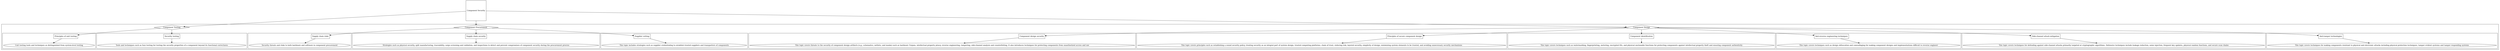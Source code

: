 digraph {
	graph [compound=true];
	node [fillcolor=blue];
	subgraph "cluster_Component Security" {
		subgraph "cluster_Component design security" {
			"cluster_Component design security"	[label="Component design security",
				shape=box];
			"Component design security_This topic covers threats to the security of component design artifacts (e.g., schematics, netlists, and \
masks) such as hardware Trojans, intellectual property piracy, reverse engineering, tampering, side-channel analysis and counterfeiting. \
It also introduces techniques for protecting components from unauthorized access and use"	[label="This topic covers threats to the security of component design artifacts (e.g., schematics, netlists, and masks) such as hardware \
Trojans, intellectual property piracy, reverse engineering, tampering, side-channel analysis and counterfeiting. It also introduces \
techniques for protecting components from unauthorized access and use"];
			"cluster_Component design security" -> "Component design security_This topic covers threats to the security of component design artifacts (e.g., schematics, netlists, and \
masks) such as hardware Trojans, intellectual property piracy, reverse engineering, tampering, side-channel analysis and counterfeiting. \
It also introduces techniques for protecting components from unauthorized access and use"	[minlen=1];
		}
		subgraph "cluster_Principles of secure component design" {
			"cluster_Principles of secure component design"	[label="Principles of secure component design",
				shape=box];
			"Principles of secure component design_This topic covers principles such as establishing a sound security policy, treating security \
as an integral part of system design, trusted computing platforms, chain of trust, reducing risk, layered security, simplicity of \
design, minimizing system elements to be trusted, and avoiding unnecessary security mechanisms"	[label="This topic covers principles such as establishing a sound security policy, treating security as an integral part of system design, \
trusted computing platforms, chain of trust, reducing risk, layered security, simplicity of design, minimizing system elements to \
be trusted, and avoiding unnecessary security mechanisms"];
			"cluster_Principles of secure component design" -> "Principles of secure component design_This topic covers principles such as establishing a sound security policy, treating security \
as an integral part of system design, trusted computing platforms, chain of trust, reducing risk, layered security, simplicity of \
design, minimizing system elements to be trusted, and avoiding unnecessary security mechanisms"	[minlen=1];
		}
		subgraph "cluster_Component identification" {
			"cluster_Component identification"	[label="Component identification",
				shape=box];
			"Component identification_This topic covers techniques such as watermarking, fingerprinting, metering, encrypted IDs, and physical \
unclonable functions for protecting components against intellectual property theft and ensuring component authenticity"	[label="This topic covers techniques such as watermarking, fingerprinting, metering, encrypted IDs, and physical unclonable functions for \
protecting components against intellectual property theft and ensuring component authenticity"];
			"cluster_Component identification" -> "Component identification_This topic covers techniques such as watermarking, fingerprinting, metering, encrypted IDs, and physical \
unclonable functions for protecting components against intellectual property theft and ensuring component authenticity"	[minlen=1];
		}
		subgraph "cluster_Anti-reverse engineering techniques" {
			"cluster_Anti-reverse engineering techniques"	[label="Anti-reverse engineering techniques",
				shape=box];
			"Anti-reverse engineering techniques_This topic covers techniques such as design obfuscation and camouflaging for making component \
designs and implementations difficult to reverse engineer"	[label="This topic covers techniques such as design obfuscation and camouflaging for making component designs and implementations difficult \
to reverse engineer"];
			"cluster_Anti-reverse engineering techniques" -> "Anti-reverse engineering techniques_This topic covers techniques such as design obfuscation and camouflaging for making component \
designs and implementations difficult to reverse engineer"	[minlen=1];
		}
		subgraph "cluster_Side-channel attack mitigation" {
			"cluster_Side-channel attack mitigation"	[label="Side-channel attack mitigation",
				shape=box];
			"Side-channel attack mitigation_This topic covers techniques for defending against side-channel attacks primarily targeted at cryptographic \
algorithms. Defensive techniques include leakage reduction, noise injection, frequent key updates, physical random functions, and \
secure scan chains"	[label="This topic covers techniques for defending against side-channel attacks primarily targeted at cryptographic algorithms. Defensive \
techniques include leakage reduction, noise injection, frequent key updates, physical random functions, and secure scan chains"];
			"cluster_Side-channel attack mitigation" -> "Side-channel attack mitigation_This topic covers techniques for defending against side-channel attacks primarily targeted at cryptographic \
algorithms. Defensive techniques include leakage reduction, noise injection, frequent key updates, physical random functions, and \
secure scan chains"	[minlen=1];
		}
		subgraph "cluster_Anti-tamper technologies" {
			"cluster_Anti-tamper technologies"	[label="Anti-tamper technologies",
				shape=box];
			"Anti-tamper technologies_This topic covers techniques for making components resistant to physical and electronic attacks including \
physical protection techniques, tamper evident systems and tamper responding systems"	[label="This topic covers techniques for making components resistant to physical and electronic attacks including physical protection techniques, \
tamper evident systems and tamper responding systems"];
			"cluster_Anti-tamper technologies" -> "Anti-tamper technologies_This topic covers techniques for making components resistant to physical and electronic attacks including \
physical protection techniques, tamper evident systems and tamper responding systems"	[minlen=1];
		}
		subgraph "cluster_Supply chain risks" {
			"cluster_Supply chain risks"	[label="Supply chain risks",
				shape=box];
			"Supply chain risks_Security threats and risks to both hardware and software in component procurement"	[label="Security threats and risks to both hardware and software in component procurement"];
			"cluster_Supply chain risks" -> "Supply chain risks_Security threats and risks to both hardware and software in component procurement"	[minlen=1];
		}
		subgraph "cluster_Supply chain security" {
			"cluster_Supply chain security"	[label="Supply chain security",
				shape=box];
			"Supply chain security_Strategies such as physical security, split manufacturing, traceability, cargo screening and validation, and \
inspections to detect and prevent compromises of component security during the procurement process"	[label="Strategies such as physical security, split manufacturing, traceability, cargo screening and validation, and inspections to detect \
and prevent compromises of component security during the procurement process"];
			"cluster_Supply chain security" -> "Supply chain security_Strategies such as physical security, split manufacturing, traceability, cargo screening and validation, and \
inspections to detect and prevent compromises of component security during the procurement process"	[minlen=1];
		}
		subgraph "cluster_Supplier vetting" {
			"cluster_Supplier vetting"	[label="Supplier vetting",
				shape=box];
			"Supplier vetting_This topic includes strategies such as supplier credentialing to establish trusted suppliers and transporters of \
components"	[label="This topic includes strategies such as supplier credentialing to establish trusted suppliers and transporters of components"];
			"cluster_Supplier vetting" -> "Supplier vetting_This topic includes strategies such as supplier credentialing to establish trusted suppliers and transporters of \
components"	[minlen=1];
		}
		subgraph "cluster_Principles of unit testing" {
			"cluster_Principles of unit testing"	[label="Principles of unit testing",
				shape=box];
			"Principles of unit testing_Unit testing tools and techniques as distinguished from system-level testing"	[label="Unit testing tools and techniques as distinguished from system-level testing"];
			"cluster_Principles of unit testing" -> "Principles of unit testing_Unit testing tools and techniques as distinguished from system-level testing"	[minlen=1];
		}
		subgraph "cluster_Security testing" {
			"cluster_Security testing"	[label="Security testing",
				shape=box];
			"Security testing_Tools and techniques such as fuzz testing for testing the security properties of a component beyond its functional \
correctness"	[label="Tools and techniques such as fuzz testing for testing the security properties of a component beyond its functional correctness"];
			"cluster_Security testing" -> "Security testing_Tools and techniques such as fuzz testing for testing the security properties of a component beyond its functional \
correctness"	[minlen=1];
		}
		"cluster_Component Design"	[label="Component Design",
			shape=diamond];
		"cluster_Component Design" -> "cluster_Component design security";
		"cluster_Component Design" -> "cluster_Principles of secure component design";
		"cluster_Component Design" -> "cluster_Component identification";
		"cluster_Component Design" -> "cluster_Anti-reverse engineering techniques";
		"cluster_Component Design" -> "cluster_Side-channel attack mitigation";
		"cluster_Component Design" -> "cluster_Anti-tamper technologies";
		"cluster_Component Procurement"	[label="Component Procurement",
			shape=diamond];
		"cluster_Component Procurement" -> "cluster_Supply chain risks";
		"cluster_Component Procurement" -> "cluster_Supply chain security";
		"cluster_Component Procurement" -> "cluster_Supplier vetting";
		"cluster_Component Testing"	[label="Component Testing",
			shape=diamond];
		"cluster_Component Testing" -> "cluster_Principles of unit testing";
		"cluster_Component Testing" -> "cluster_Security testing";
	}
	"Component Security"	[label="Component Security",
		shape=square];
	"Component Security" -> "cluster_Component Design";
	"Component Security" -> "cluster_Component Procurement";
	"Component Security" -> "cluster_Component Testing";
}
